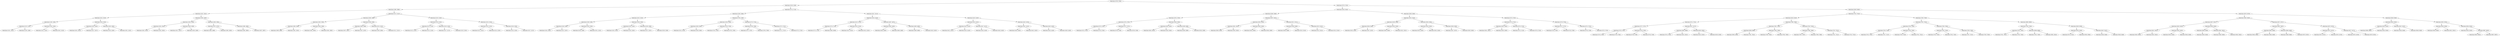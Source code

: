 digraph G{
1119343637 [label="Node{data=[4700, 4700]}"]
1119343637 -> 1811177499
1811177499 [label="Node{data=[2228, 2228]}"]
1811177499 -> 919175801
919175801 [label="Node{data=[1898, 1898]}"]
919175801 -> 42184271
42184271 [label="Node{data=[1822, 1822]}"]
42184271 -> 2120799606
2120799606 [label="Node{data=[1814, 1814]}"]
2120799606 -> 911513112
911513112 [label="Node{data=[1260, 1260]}"]
911513112 -> 1282674913
1282674913 [label="Node{data=[1223, 1223]}"]
1282674913 -> 1394228982
1394228982 [label="Node{data=[1031, 1031]}"]
1282674913 -> 1809941126
1809941126 [label="Node{data=[1258, 1258]}"]
911513112 -> 2031562164
2031562164 [label="Node{data=[1454, 1454]}"]
2031562164 -> 352901487
352901487 [label="Node{data=[1421, 1421]}"]
2031562164 -> 401062070
401062070 [label="Node{data=[1813, 1813]}"]
2120799606 -> 1895169406
1895169406 [label="Node{data=[1818, 1818]}"]
1895169406 -> 818877529
818877529 [label="Node{data=[1816, 1816]}"]
818877529 -> 1667195022
1667195022 [label="Node{data=[1815, 1815]}"]
818877529 -> 1230460507
1230460507 [label="Node{data=[1817, 1817]}"]
1895169406 -> 370564098
370564098 [label="Node{data=[1820, 1820]}"]
370564098 -> 1588854597
1588854597 [label="Node{data=[1819, 1819]}"]
370564098 -> 1190182669
1190182669 [label="Node{data=[1821, 1821]}"]
42184271 -> 895933446
895933446 [label="Node{data=[1830, 1830]}"]
895933446 -> 297033956
297033956 [label="Node{data=[1826, 1826]}"]
297033956 -> 1346174016
1346174016 [label="Node{data=[1824, 1824]}"]
1346174016 -> 334969245
334969245 [label="Node{data=[1823, 1823]}"]
1346174016 -> 275927305
275927305 [label="Node{data=[1825, 1825]}"]
297033956 -> 578003107
578003107 [label="Node{data=[1828, 1828]}"]
578003107 -> 362452561
362452561 [label="Node{data=[1827, 1827]}"]
578003107 -> 1057713838
1057713838 [label="Node{data=[1829, 1829]}"]
895933446 -> 1030982239
1030982239 [label="Node{data=[1894, 1894]}"]
1030982239 -> 37377002
37377002 [label="Node{data=[1872, 1872]}"]
37377002 -> 1129543138
1129543138 [label="Node{data=[1860, 1860]}"]
37377002 -> 659098936
659098936 [label="Node{data=[1893, 1893]}"]
1030982239 -> 105466620
105466620 [label="Node{data=[1896, 1896]}"]
105466620 -> 1455226076
1455226076 [label="Node{data=[1895, 1895]}"]
105466620 -> 236486540
236486540 [label="Node{data=[1897, 1897]}"]
919175801 -> 1641513914
1641513914 [label="Node{data=[2212, 2212]}"]
1641513914 -> 755317718
755317718 [label="Node{data=[1906, 1906]}"]
755317718 -> 476997814
476997814 [label="Node{data=[1902, 1902]}"]
476997814 -> 1372029096
1372029096 [label="Node{data=[1900, 1900]}"]
1372029096 -> 214958969
214958969 [label="Node{data=[1899, 1899]}"]
1372029096 -> 143610558
143610558 [label="Node{data=[1901, 1901]}"]
476997814 -> 1733013697
1733013697 [label="Node{data=[1904, 1904]}"]
1733013697 -> 174374464
174374464 [label="Node{data=[1903, 1903]}"]
1733013697 -> 103002046
103002046 [label="Node{data=[1905, 1905]}"]
755317718 -> 1959466854
1959466854 [label="Node{data=[2208, 2208]}"]
1959466854 -> 1312586886
1312586886 [label="Node{data=[1908, 1908]}"]
1312586886 -> 1627737535
1627737535 [label="Node{data=[1907, 1907]}"]
1312586886 -> 2051031166
2051031166 [label="Node{data=[2207, 2207]}"]
1959466854 -> 1453070455
1453070455 [label="Node{data=[2210, 2210]}"]
1453070455 -> 2070517358
2070517358 [label="Node{data=[2209, 2209]}"]
1453070455 -> 810177545
810177545 [label="Node{data=[2211, 2211]}"]
1641513914 -> 1215410638
1215410638 [label="Node{data=[2220, 2220]}"]
1215410638 -> 2115524375
2115524375 [label="Node{data=[2216, 2216]}"]
2115524375 -> 1232434268
1232434268 [label="Node{data=[2214, 2214]}"]
1232434268 -> 729647975
729647975 [label="Node{data=[2213, 2213]}"]
1232434268 -> 1858576391
1858576391 [label="Node{data=[2215, 2215]}"]
2115524375 -> 1381757479
1381757479 [label="Node{data=[2218, 2218]}"]
1381757479 -> 812559268
812559268 [label="Node{data=[2217, 2217]}"]
1381757479 -> 1997486205
1997486205 [label="Node{data=[2219, 2219]}"]
1215410638 -> 605776131
605776131 [label="Node{data=[2224, 2224]}"]
605776131 -> 702315885
702315885 [label="Node{data=[2222, 2222]}"]
702315885 -> 1823133817
1823133817 [label="Node{data=[2221, 2221]}"]
702315885 -> 1651036481
1651036481 [label="Node{data=[2223, 2223]}"]
605776131 -> 491057022
491057022 [label="Node{data=[2226, 2226]}"]
491057022 -> 1463410350
1463410350 [label="Node{data=[2225, 2225]}"]
491057022 -> 1839920424
1839920424 [label="Node{data=[2227, 2227]}"]
1811177499 -> 1240253189
1240253189 [label="Node{data=[2714, 2714]}"]
1240253189 -> 1936325209
1936325209 [label="Node{data=[2260, 2260]}"]
1936325209 -> 1790744116
1790744116 [label="Node{data=[2252, 2252]}"]
1790744116 -> 1350905342
1350905342 [label="Node{data=[2248, 2248]}"]
1350905342 -> 2145269760
2145269760 [label="Node{data=[2246, 2246]}"]
2145269760 -> 1129950864
1129950864 [label="Node{data=[2245, 2245]}"]
2145269760 -> 1306168825
1306168825 [label="Node{data=[2247, 2247]}"]
1350905342 -> 877245281
877245281 [label="Node{data=[2250, 2250]}"]
877245281 -> 978949072
978949072 [label="Node{data=[2249, 2249]}"]
877245281 -> 880449317
880449317 [label="Node{data=[2251, 2251]}"]
1790744116 -> 760635670
760635670 [label="Node{data=[2256, 2256]}"]
760635670 -> 1425874278
1425874278 [label="Node{data=[2254, 2254]}"]
1425874278 -> 583848762
583848762 [label="Node{data=[2253, 2253]}"]
1425874278 -> 1123003385
1123003385 [label="Node{data=[2255, 2255]}"]
760635670 -> 1554988131
1554988131 [label="Node{data=[2258, 2258]}"]
1554988131 -> 1619336381
1619336381 [label="Node{data=[2257, 2257]}"]
1554988131 -> 613701268
613701268 [label="Node{data=[2259, 2259]}"]
1936325209 -> 463180188
463180188 [label="Node{data=[2706, 2706]}"]
463180188 -> 1047722664
1047722664 [label="Node{data=[2549, 2549]}"]
1047722664 -> 1994029359
1994029359 [label="Node{data=[2428, 2428]}"]
1994029359 -> 1895604630
1895604630 [label="Node{data=[2314, 2314]}"]
1994029359 -> 925682020
925682020 [label="Node{data=[2538, 2538]}"]
1047722664 -> 513983123
513983123 [label="Node{data=[2704, 2704]}"]
513983123 -> 991216489
991216489 [label="Node{data=[2703, 2703]}"]
513983123 -> 779167116
779167116 [label="Node{data=[2705, 2705]}"]
463180188 -> 2143796943
2143796943 [label="Node{data=[2710, 2710]}"]
2143796943 -> 2012831230
2012831230 [label="Node{data=[2708, 2708]}"]
2012831230 -> 1785448419
1785448419 [label="Node{data=[2707, 2707]}"]
2012831230 -> 1293013607
1293013607 [label="Node{data=[2709, 2709]}"]
2143796943 -> 258092236
258092236 [label="Node{data=[2712, 2712]}"]
258092236 -> 843683443
843683443 [label="Node{data=[2711, 2711]}"]
258092236 -> 103357190
103357190 [label="Node{data=[2713, 2713]}"]
1240253189 -> 1164473166
1164473166 [label="Node{data=[4411, 4411]}"]
1164473166 -> 1534206819
1534206819 [label="Node{data=[4316, 4316]}"]
1534206819 -> 636931184
636931184 [label="Node{data=[4122, 4122]}"]
636931184 -> 1799946979
1799946979 [label="Node{data=[2716, 2716]}"]
1799946979 -> 1832775367
1832775367 [label="Node{data=[2715, 2715]}"]
1799946979 -> 656322872
656322872 [label="Node{data=[3650, 3650]}"]
636931184 -> 882404583
882404583 [label="Node{data=[4314, 4314]}"]
882404583 -> 392507021
392507021 [label="Node{data=[4313, 4313]}"]
882404583 -> 363635056
363635056 [label="Node{data=[4315, 4315]}"]
1534206819 -> 1206470028
1206470028 [label="Node{data=[4407, 4407]}"]
1206470028 -> 820115138
820115138 [label="Node{data=[4405, 4405]}"]
820115138 -> 240035605
240035605 [label="Node{data=[4404, 4404]}"]
820115138 -> 2123968653
2123968653 [label="Node{data=[4406, 4406]}"]
1206470028 -> 1943130103
1943130103 [label="Node{data=[4409, 4409]}"]
1943130103 -> 1287221417
1287221417 [label="Node{data=[4408, 4408]}"]
1943130103 -> 926154788
926154788 [label="Node{data=[4410, 4410]}"]
1164473166 -> 1987351
1987351 [label="Node{data=[4419, 4419]}"]
1987351 -> 2102237844
2102237844 [label="Node{data=[4415, 4415]}"]
2102237844 -> 2062979500
2062979500 [label="Node{data=[4413, 4413]}"]
2062979500 -> 1842650102
1842650102 [label="Node{data=[4412, 4412]}"]
2062979500 -> 522251184
522251184 [label="Node{data=[4414, 4414]}"]
2102237844 -> 245914618
245914618 [label="Node{data=[4417, 4417]}"]
245914618 -> 1084080242
1084080242 [label="Node{data=[4416, 4416]}"]
245914618 -> 165673148
165673148 [label="Node{data=[4418, 4418]}"]
1987351 -> 289079132
289079132 [label="Node{data=[4423, 4423]}"]
289079132 -> 1568735498
1568735498 [label="Node{data=[4421, 4421]}"]
1568735498 -> 1932645528
1932645528 [label="Node{data=[4420, 4420]}"]
1568735498 -> 90032218
90032218 [label="Node{data=[4422, 4422]}"]
289079132 -> 1130039218
1130039218 [label="Node{data=[4425, 4425]}"]
1130039218 -> 369612674
369612674 [label="Node{data=[4424, 4424]}"]
1130039218 -> 1810842830
1810842830 [label="Node{data=[4429, 4429]}"]
1119343637 -> 10182385
10182385 [label="Node{data=[5733, 5733]}"]
10182385 -> 459718599
459718599 [label="Node{data=[5544, 5544]}"]
459718599 -> 863355118
863355118 [label="Node{data=[5499, 5499]}"]
863355118 -> 573385594
573385594 [label="Node{data=[4792, 4792]}"]
573385594 -> 2015073560
2015073560 [label="Node{data=[4735, 4735]}"]
2015073560 -> 1454212443
1454212443 [label="Node{data=[4733, 4733]}"]
1454212443 -> 1271025104
1271025104 [label="Node{data=[4732, 4732]}"]
1454212443 -> 16763177
16763177 [label="Node{data=[4734, 4734]}"]
2015073560 -> 619196283
619196283 [label="Node{data=[4737, 4737]}"]
619196283 -> 508944864
508944864 [label="Node{data=[4736, 4736]}"]
619196283 -> 1201705783
1201705783 [label="Node{data=[4738, 4738]}"]
573385594 -> 971553899
971553899 [label="Node{data=[5265, 5265]}"]
971553899 -> 1553915866
1553915866 [label="Node{data=[5263, 5263]}"]
1553915866 -> 1844805448
1844805448 [label="Node{data=[4810, 4810]}"]
1553915866 -> 772763882
772763882 [label="Node{data=[5264, 5264]}"]
971553899 -> 1383635620
1383635620 [label="Node{data=[5298, 5298]}"]
1383635620 -> 2016608062
2016608062 [label="Node{data=[5289, 5289]}"]
1383635620 -> 1048297551
1048297551 [label="Node{data=[5336, 5336]}"]
863355118 -> 1806069578
1806069578 [label="Node{data=[5507, 5507]}"]
1806069578 -> 2107471136
2107471136 [label="Node{data=[5503, 5503]}"]
2107471136 -> 314158754
314158754 [label="Node{data=[5501, 5501]}"]
314158754 -> 1914727682
1914727682 [label="Node{data=[5500, 5500]}"]
314158754 -> 715427891
715427891 [label="Node{data=[5502, 5502]}"]
2107471136 -> 1015465010
1015465010 [label="Node{data=[5505, 5505]}"]
1015465010 -> 1670750654
1670750654 [label="Node{data=[5504, 5504]}"]
1015465010 -> 304912563
304912563 [label="Node{data=[5506, 5506]}"]
1806069578 -> 478652365
478652365 [label="Node{data=[5511, 5511]}"]
478652365 -> 380262203
380262203 [label="Node{data=[5509, 5509]}"]
380262203 -> 1492945921
1492945921 [label="Node{data=[5508, 5508]}"]
380262203 -> 786656941
786656941 [label="Node{data=[5510, 5510]}"]
478652365 -> 259722611
259722611 [label="Node{data=[5513, 5513]}"]
259722611 -> 1269596200
1269596200 [label="Node{data=[5512, 5512]}"]
259722611 -> 2005701080
2005701080 [label="Node{data=[5514, 5514]}"]
459718599 -> 1118773122
1118773122 [label="Node{data=[5560, 5560]}"]
1118773122 -> 367563313
367563313 [label="Node{data=[5552, 5552]}"]
367563313 -> 980090212
980090212 [label="Node{data=[5548, 5548]}"]
980090212 -> 704358816
704358816 [label="Node{data=[5546, 5546]}"]
704358816 -> 328392722
328392722 [label="Node{data=[5545, 5545]}"]
704358816 -> 1119523147
1119523147 [label="Node{data=[5547, 5547]}"]
980090212 -> 794219941
794219941 [label="Node{data=[5550, 5550]}"]
794219941 -> 1536483142
1536483142 [label="Node{data=[5549, 5549]}"]
794219941 -> 1593976406
1593976406 [label="Node{data=[5551, 5551]}"]
367563313 -> 1227146292
1227146292 [label="Node{data=[5556, 5556]}"]
1227146292 -> 1355209544
1355209544 [label="Node{data=[5554, 5554]}"]
1355209544 -> 768950521
768950521 [label="Node{data=[5553, 5553]}"]
1355209544 -> 1663824771
1663824771 [label="Node{data=[5555, 5555]}"]
1227146292 -> 214015670
214015670 [label="Node{data=[5558, 5558]}"]
214015670 -> 1782253821
1782253821 [label="Node{data=[5557, 5557]}"]
214015670 -> 1844338635
1844338635 [label="Node{data=[5559, 5559]}"]
1118773122 -> 1365577246
1365577246 [label="Node{data=[5725, 5725]}"]
1365577246 -> 1372659370
1372659370 [label="Node{data=[5714, 5714]}"]
1372659370 -> 1663015053
1663015053 [label="Node{data=[5562, 5562]}"]
1663015053 -> 2081456930
2081456930 [label="Node{data=[5561, 5561]}"]
1663015053 -> 92038976
92038976 [label="Node{data=[5593, 5593]}"]
1372659370 -> 1543572747
1543572747 [label="Node{data=[5723, 5723]}"]
1543572747 -> 1128607222
1128607222 [label="Node{data=[5722, 5722]}"]
1543572747 -> 1001697071
1001697071 [label="Node{data=[5724, 5724]}"]
1365577246 -> 1561627006
1561627006 [label="Node{data=[5729, 5729]}"]
1561627006 -> 153726594
153726594 [label="Node{data=[5727, 5727]}"]
153726594 -> 1676216524
1676216524 [label="Node{data=[5726, 5726]}"]
153726594 -> 2109349449
2109349449 [label="Node{data=[5728, 5728]}"]
1561627006 -> 77342713
77342713 [label="Node{data=[5731, 5731]}"]
77342713 -> 1074123862
1074123862 [label="Node{data=[5730, 5730]}"]
77342713 -> 1803623410
1803623410 [label="Node{data=[5732, 5732]}"]
10182385 -> 1189349533
1189349533 [label="Node{data=[9449, 9449]}"]
1189349533 -> 589450327
589450327 [label="Node{data=[7914, 7914]}"]
589450327 -> 1307282177
1307282177 [label="Node{data=[6343, 6343]}"]
1307282177 -> 785799109
785799109 [label="Node{data=[5741, 5741]}"]
785799109 -> 1209012834
1209012834 [label="Node{data=[5737, 5737]}"]
1209012834 -> 2036445123
2036445123 [label="Node{data=[5735, 5735]}"]
2036445123 -> 1757646957
1757646957 [label="Node{data=[5734, 5734]}"]
2036445123 -> 1949797071
1949797071 [label="Node{data=[5736, 5736]}"]
1209012834 -> 1014764841
1014764841 [label="Node{data=[5739, 5739]}"]
1014764841 -> 1209514706
1209514706 [label="Node{data=[5738, 5738]}"]
1014764841 -> 1008929605
1008929605 [label="Node{data=[5740, 5740]}"]
785799109 -> 1946853372
1946853372 [label="Node{data=[6217, 6217]}"]
1946853372 -> 671291657
671291657 [label="Node{data=[5858, 5858]}"]
671291657 -> 1563944945
1563944945 [label="Node{data=[5742, 5742]}"]
671291657 -> 2037036593
2037036593 [label="Node{data=[6201, 6201]}"]
1946853372 -> 1505702815
1505702815 [label="Node{data=[6305, 6305]}"]
1505702815 -> 1774494448
1774494448 [label="Node{data=[6252, 6252]}"]
1505702815 -> 187619414
187619414 [label="Node{data=[6329, 6329]}"]
1307282177 -> 668548156
668548156 [label="Node{data=[7906, 7906]}"]
668548156 -> 123392147
123392147 [label="Node{data=[7902, 7902]}"]
123392147 -> 1262825898
1262825898 [label="Node{data=[6398, 6398]}"]
1262825898 -> 919911676
919911676 [label="Node{data=[6395, 6395]}"]
1262825898 -> 1476550342
1476550342 [label="Node{data=[7851, 7851]}"]
123392147 -> 160289565
160289565 [label="Node{data=[7904, 7904]}"]
160289565 -> 1797745639
1797745639 [label="Node{data=[7903, 7903]}"]
160289565 -> 2022119715
2022119715 [label="Node{data=[7905, 7905]}"]
668548156 -> 851020955
851020955 [label="Node{data=[7910, 7910]}"]
851020955 -> 1431024874
1431024874 [label="Node{data=[7908, 7908]}"]
1431024874 -> 98801143
98801143 [label="Node{data=[7907, 7907]}"]
1431024874 -> 1173211753
1173211753 [label="Node{data=[7909, 7909]}"]
851020955 -> 994990875
994990875 [label="Node{data=[7912, 7912]}"]
994990875 -> 866796668
866796668 [label="Node{data=[7911, 7911]}"]
994990875 -> 712979411
712979411 [label="Node{data=[7913, 7913]}"]
589450327 -> 23726711
23726711 [label="Node{data=[7930, 7930]}"]
23726711 -> 1211436994
1211436994 [label="Node{data=[7922, 7922]}"]
1211436994 -> 693971740
693971740 [label="Node{data=[7918, 7918]}"]
693971740 -> 2054124623
2054124623 [label="Node{data=[7916, 7916]}"]
2054124623 -> 730329287
730329287 [label="Node{data=[7915, 7915]}"]
2054124623 -> 1261220202
1261220202 [label="Node{data=[7917, 7917]}"]
693971740 -> 191461080
191461080 [label="Node{data=[7920, 7920]}"]
191461080 -> 178632438
178632438 [label="Node{data=[7919, 7919]}"]
191461080 -> 506494637
506494637 [label="Node{data=[7921, 7921]}"]
1211436994 -> 817441760
817441760 [label="Node{data=[7926, 7926]}"]
817441760 -> 1881560217
1881560217 [label="Node{data=[7924, 7924]}"]
1881560217 -> 1460887149
1460887149 [label="Node{data=[7923, 7923]}"]
1881560217 -> 1254856500
1254856500 [label="Node{data=[7925, 7925]}"]
817441760 -> 861160358
861160358 [label="Node{data=[7928, 7928]}"]
861160358 -> 1897155529
1897155529 [label="Node{data=[7927, 7927]}"]
861160358 -> 1018794928
1018794928 [label="Node{data=[7929, 7929]}"]
23726711 -> 710791460
710791460 [label="Node{data=[8606, 8606]}"]
710791460 -> 990248634
990248634 [label="Node{data=[7934, 7934]}"]
990248634 -> 1755095056
1755095056 [label="Node{data=[7932, 7932]}"]
1755095056 -> 407411360
407411360 [label="Node{data=[7931, 7931]}"]
1755095056 -> 1557703804
1557703804 [label="Node{data=[7933, 7933]}"]
990248634 -> 1220307315
1220307315 [label="Node{data=[8398, 8398]}"]
1220307315 -> 1169022036
1169022036 [label="Node{data=[7935, 7935]}"]
1220307315 -> 434947035
434947035 [label="Node{data=[8581, 8581]}"]
710791460 -> 5126102
5126102 [label="Node{data=[9439, 9439]}"]
5126102 -> 722612573
722612573 [label="Node{data=[9335, 9335]}"]
722612573 -> 16127767
16127767 [label="Node{data=[8710, 8710]}"]
722612573 -> 2138832585
2138832585 [label="Node{data=[9394, 9394]}"]
5126102 -> 251299447
251299447 [label="Node{data=[9447, 9447]}"]
251299447 -> 878233132
878233132 [label="Node{data=[9446, 9446]}"]
251299447 -> 77996319
77996319 [label="Node{data=[9448, 9448]}"]
1189349533 -> 613092084
613092084 [label="Node{data=[9479, 9479]}"]
613092084 -> 2123954476
2123954476 [label="Node{data=[9463, 9463]}"]
2123954476 -> 201533813
201533813 [label="Node{data=[9457, 9457]}"]
201533813 -> 957898547
957898547 [label="Node{data=[9453, 9453]}"]
957898547 -> 1169702478
1169702478 [label="Node{data=[9451, 9451]}"]
1169702478 -> 2094067276
2094067276 [label="Node{data=[9450, 9450]}"]
1169702478 -> 1770862626
1770862626 [label="Node{data=[9452, 9452]}"]
957898547 -> 303498215
303498215 [label="Node{data=[9455, 9455]}"]
303498215 -> 374936997
374936997 [label="Node{data=[9454, 9454]}"]
303498215 -> 1837116332
1837116332 [label="Node{data=[9456, 9456]}"]
201533813 -> 1833718294
1833718294 [label="Node{data=[9459, 9459]}"]
1833718294 -> 1198419043
1198419043 [label="Node{data=[9458, 9458]}"]
1198419043 -> 432319766
432319766 [label="Node{data=[9459, 9459]}"]
1833718294 -> 1979005129
1979005129 [label="Node{data=[9461, 9461]}"]
1979005129 -> 2049316995
2049316995 [label="Node{data=[9460, 9460]}"]
1979005129 -> 1310686928
1310686928 [label="Node{data=[9462, 9462]}"]
2123954476 -> 1922029080
1922029080 [label="Node{data=[9471, 9471]}"]
1922029080 -> 786467824
786467824 [label="Node{data=[9467, 9467]}"]
786467824 -> 1690860719
1690860719 [label="Node{data=[9465, 9465]}"]
1690860719 -> 1360291608
1360291608 [label="Node{data=[9464, 9464]}"]
1690860719 -> 1571243060
1571243060 [label="Node{data=[9466, 9466]}"]
786467824 -> 2008214395
2008214395 [label="Node{data=[9469, 9469]}"]
2008214395 -> 1354288166
1354288166 [label="Node{data=[9468, 9468]}"]
2008214395 -> 577129870
577129870 [label="Node{data=[9470, 9470]}"]
1922029080 -> 1158101778
1158101778 [label="Node{data=[9475, 9475]}"]
1158101778 -> 621734394
621734394 [label="Node{data=[9473, 9473]}"]
621734394 -> 859953281
859953281 [label="Node{data=[9472, 9472]}"]
621734394 -> 601614682
601614682 [label="Node{data=[9474, 9474]}"]
1158101778 -> 1601735064
1601735064 [label="Node{data=[9477, 9477]}"]
1601735064 -> 233564852
233564852 [label="Node{data=[9476, 9476]}"]
1601735064 -> 810794584
810794584 [label="Node{data=[9478, 9478]}"]
613092084 -> 1287524401
1287524401 [label="Node{data=[9548, 9548]}"]
1287524401 -> 1469146231
1469146231 [label="Node{data=[9545, 9545]}"]
1469146231 -> 92117627
92117627 [label="Node{data=[9543, 9543]}"]
92117627 -> 678512114
678512114 [label="Node{data=[9480, 9480]}"]
92117627 -> 351467349
351467349 [label="Node{data=[9544, 9544]}"]
1469146231 -> 1218222944
1218222944 [label="Node{data=[9547, 9547]}"]
1218222944 -> 568028746
568028746 [label="Node{data=[9546, 9546]}"]
1218222944 -> 61333846
61333846 [label="Node{data=[9548, 9548]}"]
1287524401 -> 7140904
7140904 [label="Node{data=[9552, 9552]}"]
7140904 -> 738671326
738671326 [label="Node{data=[9550, 9550]}"]
738671326 -> 1448392746
1448392746 [label="Node{data=[9549, 9549]}"]
738671326 -> 1791315687
1791315687 [label="Node{data=[9551, 9551]}"]
7140904 -> 234825761
234825761 [label="Node{data=[9554, 9554]}"]
234825761 -> 414917258
414917258 [label="Node{data=[9553, 9553]}"]
234825761 -> 1809669215
1809669215 [label="Node{data=[9867, 9867]}"]
1809669215 -> 724534709
724534709 [label="Node{data=[9602, 9602]}"]
1809669215 -> 1608847057
1608847057 [label="Node{data=[9907, 9907]}"]
}